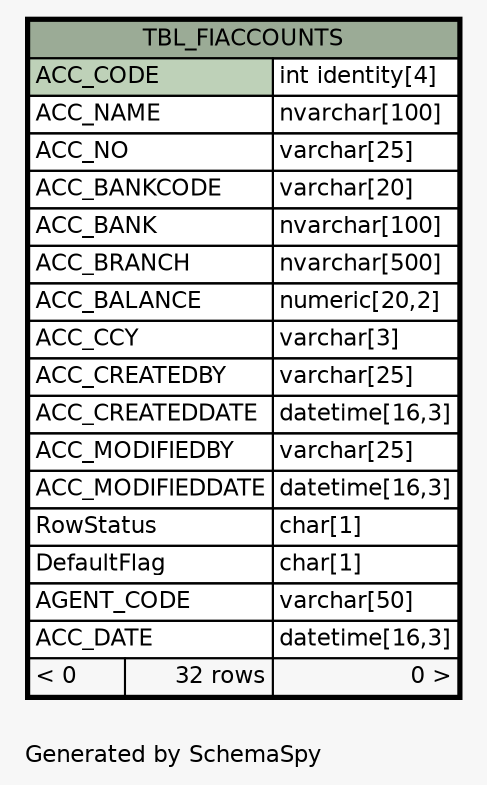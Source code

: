 // dot 2.38.0 on Windows 10 10.0
// SchemaSpy rev 590
digraph "oneDegreeRelationshipsDiagram" {
  graph [
    rankdir="RL"
    bgcolor="#f7f7f7"
    label="\nGenerated by SchemaSpy"
    labeljust="l"
    nodesep="0.18"
    ranksep="0.46"
    fontname="Helvetica"
    fontsize="11"
  ];
  node [
    fontname="Helvetica"
    fontsize="11"
    shape="plaintext"
  ];
  edge [
    arrowsize="0.8"
  ];
  "TBL_FIACCOUNTS" [
    label=<
    <TABLE BORDER="2" CELLBORDER="1" CELLSPACING="0" BGCOLOR="#ffffff">
      <TR><TD COLSPAN="3" BGCOLOR="#9bab96" ALIGN="CENTER">TBL_FIACCOUNTS</TD></TR>
      <TR><TD PORT="ACC_CODE" COLSPAN="2" BGCOLOR="#bed1b8" ALIGN="LEFT">ACC_CODE</TD><TD PORT="ACC_CODE.type" ALIGN="LEFT">int identity[4]</TD></TR>
      <TR><TD PORT="ACC_NAME" COLSPAN="2" ALIGN="LEFT">ACC_NAME</TD><TD PORT="ACC_NAME.type" ALIGN="LEFT">nvarchar[100]</TD></TR>
      <TR><TD PORT="ACC_NO" COLSPAN="2" ALIGN="LEFT">ACC_NO</TD><TD PORT="ACC_NO.type" ALIGN="LEFT">varchar[25]</TD></TR>
      <TR><TD PORT="ACC_BANKCODE" COLSPAN="2" ALIGN="LEFT">ACC_BANKCODE</TD><TD PORT="ACC_BANKCODE.type" ALIGN="LEFT">varchar[20]</TD></TR>
      <TR><TD PORT="ACC_BANK" COLSPAN="2" ALIGN="LEFT">ACC_BANK</TD><TD PORT="ACC_BANK.type" ALIGN="LEFT">nvarchar[100]</TD></TR>
      <TR><TD PORT="ACC_BRANCH" COLSPAN="2" ALIGN="LEFT">ACC_BRANCH</TD><TD PORT="ACC_BRANCH.type" ALIGN="LEFT">nvarchar[500]</TD></TR>
      <TR><TD PORT="ACC_BALANCE" COLSPAN="2" ALIGN="LEFT">ACC_BALANCE</TD><TD PORT="ACC_BALANCE.type" ALIGN="LEFT">numeric[20,2]</TD></TR>
      <TR><TD PORT="ACC_CCY" COLSPAN="2" ALIGN="LEFT">ACC_CCY</TD><TD PORT="ACC_CCY.type" ALIGN="LEFT">varchar[3]</TD></TR>
      <TR><TD PORT="ACC_CREATEDBY" COLSPAN="2" ALIGN="LEFT">ACC_CREATEDBY</TD><TD PORT="ACC_CREATEDBY.type" ALIGN="LEFT">varchar[25]</TD></TR>
      <TR><TD PORT="ACC_CREATEDDATE" COLSPAN="2" ALIGN="LEFT">ACC_CREATEDDATE</TD><TD PORT="ACC_CREATEDDATE.type" ALIGN="LEFT">datetime[16,3]</TD></TR>
      <TR><TD PORT="ACC_MODIFIEDBY" COLSPAN="2" ALIGN="LEFT">ACC_MODIFIEDBY</TD><TD PORT="ACC_MODIFIEDBY.type" ALIGN="LEFT">varchar[25]</TD></TR>
      <TR><TD PORT="ACC_MODIFIEDDATE" COLSPAN="2" ALIGN="LEFT">ACC_MODIFIEDDATE</TD><TD PORT="ACC_MODIFIEDDATE.type" ALIGN="LEFT">datetime[16,3]</TD></TR>
      <TR><TD PORT="RowStatus" COLSPAN="2" ALIGN="LEFT">RowStatus</TD><TD PORT="RowStatus.type" ALIGN="LEFT">char[1]</TD></TR>
      <TR><TD PORT="DefaultFlag" COLSPAN="2" ALIGN="LEFT">DefaultFlag</TD><TD PORT="DefaultFlag.type" ALIGN="LEFT">char[1]</TD></TR>
      <TR><TD PORT="AGENT_CODE" COLSPAN="2" ALIGN="LEFT">AGENT_CODE</TD><TD PORT="AGENT_CODE.type" ALIGN="LEFT">varchar[50]</TD></TR>
      <TR><TD PORT="ACC_DATE" COLSPAN="2" ALIGN="LEFT">ACC_DATE</TD><TD PORT="ACC_DATE.type" ALIGN="LEFT">datetime[16,3]</TD></TR>
      <TR><TD ALIGN="LEFT" BGCOLOR="#f7f7f7">&lt; 0</TD><TD ALIGN="RIGHT" BGCOLOR="#f7f7f7">32 rows</TD><TD ALIGN="RIGHT" BGCOLOR="#f7f7f7">0 &gt;</TD></TR>
    </TABLE>>
    URL="TBL_FIACCOUNTS.html"
    tooltip="TBL_FIACCOUNTS"
  ];
}
